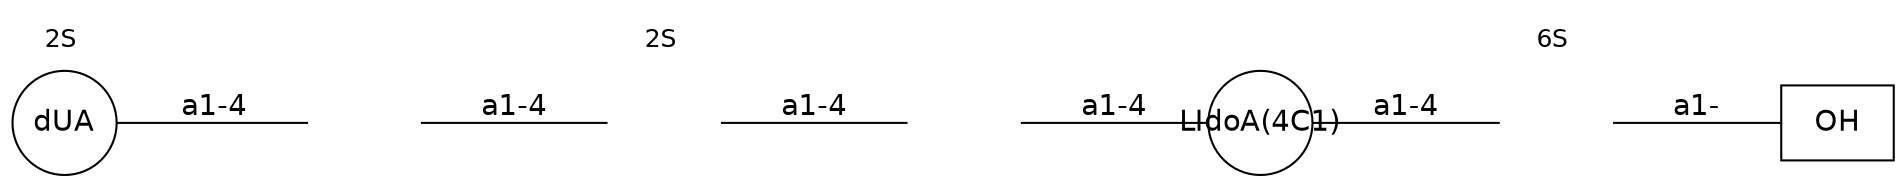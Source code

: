 graph G {graph [splines=false forcelabels=true  dpi=72];
node [ shape="none" fontname=DejaVuSans labelfontsize=12 forcelabels="true";
label="none" size=50 fixedsize="true" scale="true"];
edge [labelfontsize=12 fontname=DejaVuSans labeldistance=1.2 labelangle = 320.0];
rankdir=LR nodesep="0.05" ranksep="0.8";
1 [shape=box label="OH"]
2 [label="" height="0.7" image="includes/MolecularMetadata/Sugars/SNFG_Symbol_Images/DGlcNS.svg"];

b2[ shape="plaintext",fontsize="12",forcelabels="true"; height = "0.3"; labelloc = b;  label="6S "];
{ rank="same"; b2 2};
{nodesep="0.2";b2;2};
b2--2 [style=invis];
2--1[label="a1-"];

4 [shape=circle height="0.7" label="LIdoA(4C1)"];
4--2[label="a1-4"];

5 [label="" height="0.7" image="includes/MolecularMetadata/Sugars/SNFG_Symbol_Images/DGlcNS.svg"];
5--4[label="a1-4"];

6 [label="" height="0.7" image="includes/MolecularMetadata/Sugars/SNFG_Symbol_Images/LIdoA.svg"];

b6[ shape="plaintext",fontsize="12",forcelabels="true"; height = "0.3"; labelloc = b;  label="2S "];
{ rank="same"; b6 6};
{nodesep="0.2";b6;6};
b6--6 [style=invis];
6--5[label="a1-4"];

8 [label="" height="0.7" image="includes/MolecularMetadata/Sugars/SNFG_Symbol_Images/DGlcNS.svg"];
8--6[label="a1-4"];

9 [shape=circle height="0.7" label="dUA"];

b9[ shape="plaintext",fontsize="12",forcelabels="true"; height = "0.3"; labelloc = b;  label="2S "];
{ rank="same"; b9 9};
{nodesep="0.2";b9;9};
b9--9 [style=invis];
9--8[label="a1-4"];

}
